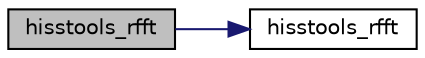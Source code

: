 digraph "hisstools_rfft"
{
  edge [fontname="Helvetica",fontsize="10",labelfontname="Helvetica",labelfontsize="10"];
  node [fontname="Helvetica",fontsize="10",shape=record];
  rankdir="LR";
  Node23 [label="hisstools_rfft",height=0.2,width=0.4,color="black", fillcolor="grey75", style="filled", fontcolor="black"];
  Node23 -> Node24 [color="midnightblue",fontsize="10",style="solid"];
  Node24 [label="hisstools_rfft",height=0.2,width=0.4,color="black", fillcolor="white", style="filled",URL="$_h_i_s_s_tools___f_f_t_8h.html#ae13b19579d4d130c04d347b064ada337"];
}

